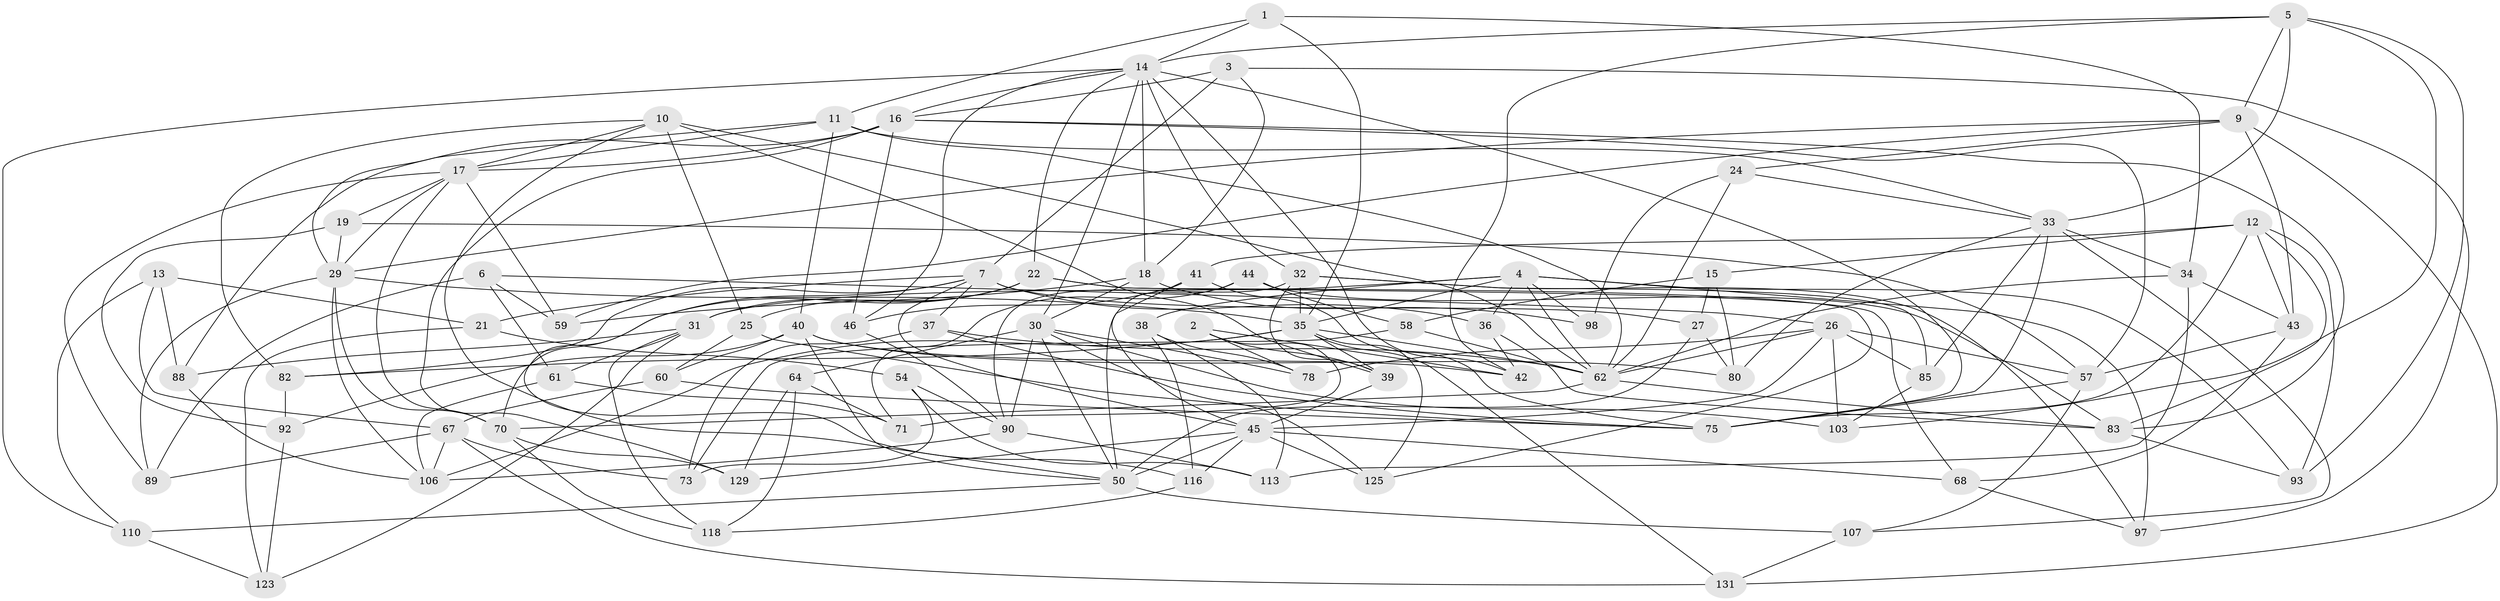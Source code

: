// original degree distribution, {4: 1.0}
// Generated by graph-tools (version 1.1) at 2025/20/03/04/25 18:20:27]
// undirected, 80 vertices, 209 edges
graph export_dot {
graph [start="1"]
  node [color=gray90,style=filled];
  1;
  2;
  3;
  4 [super="+55+8"];
  5 [super="+124"];
  6;
  7 [super="+108+115"];
  9 [super="+74"];
  10 [super="+20"];
  11 [super="+134"];
  12 [super="+96"];
  13;
  14 [super="+28+23"];
  15;
  16 [super="+111+79"];
  17 [super="+84"];
  18 [super="+51"];
  19;
  21;
  22 [super="+77"];
  24;
  25;
  26 [super="+101+76"];
  27;
  29 [super="+99+94"];
  30 [super="+104+86"];
  31 [super="+114"];
  32 [super="+119"];
  33 [super="+105"];
  34 [super="+49"];
  35 [super="+72+47"];
  36;
  37;
  38;
  39 [super="+112"];
  40 [super="+65"];
  41;
  42 [super="+117"];
  43 [super="+100"];
  44;
  45 [super="+91+109+66"];
  46;
  50 [super="+52+53"];
  54;
  57 [super="+126"];
  58;
  59;
  60;
  61;
  62 [super="+63+69"];
  64;
  67 [super="+95"];
  68;
  70 [super="+122"];
  71;
  73;
  75 [super="+102"];
  78;
  80;
  82;
  83 [super="+132"];
  85;
  88;
  89;
  90 [super="+121"];
  92;
  93;
  97;
  98;
  103;
  106 [super="+120"];
  107;
  110;
  113;
  116;
  118;
  123;
  125;
  129;
  131;
  1 -- 34;
  1 -- 11;
  1 -- 14;
  1 -- 35;
  2 -- 78;
  2 -- 71;
  2 -- 42;
  2 -- 39;
  3 -- 97;
  3 -- 7;
  3 -- 18;
  3 -- 16;
  4 -- 36;
  4 -- 97;
  4 -- 93;
  4 -- 38;
  4 -- 98;
  4 -- 35;
  4 -- 31;
  4 -- 62;
  5 -- 103;
  5 -- 33;
  5 -- 14;
  5 -- 9;
  5 -- 42;
  5 -- 93;
  6 -- 61;
  6 -- 89;
  6 -- 59;
  6 -- 26;
  7 -- 116;
  7 -- 36;
  7 -- 27;
  7 -- 21;
  7 -- 82;
  7 -- 45;
  7 -- 37;
  9 -- 59;
  9 -- 24;
  9 -- 43;
  9 -- 131;
  9 -- 29;
  10 -- 50;
  10 -- 25;
  10 -- 17;
  10 -- 82;
  10 -- 39;
  10 -- 62;
  11 -- 33;
  11 -- 29;
  11 -- 40;
  11 -- 17;
  11 -- 62;
  12 -- 15;
  12 -- 41;
  12 -- 75;
  12 -- 43;
  12 -- 93;
  12 -- 83;
  13 -- 88;
  13 -- 110;
  13 -- 21;
  13 -- 67;
  14 -- 110;
  14 -- 18;
  14 -- 75;
  14 -- 22;
  14 -- 30;
  14 -- 46;
  14 -- 42 [weight=2];
  14 -- 16;
  14 -- 32;
  15 -- 27;
  15 -- 80;
  15 -- 58;
  16 -- 88;
  16 -- 17;
  16 -- 57;
  16 -- 83;
  16 -- 46;
  16 -- 129;
  17 -- 70;
  17 -- 29;
  17 -- 89;
  17 -- 19;
  17 -- 59;
  18 -- 98 [weight=2];
  18 -- 59;
  18 -- 30;
  19 -- 29;
  19 -- 57;
  19 -- 92;
  21 -- 123;
  21 -- 54;
  22 -- 31;
  22 -- 25;
  22 -- 68;
  22 -- 125;
  22 -- 70;
  24 -- 98;
  24 -- 62;
  24 -- 33;
  25 -- 60;
  25 -- 75;
  26 -- 78;
  26 -- 45;
  26 -- 85;
  26 -- 57;
  26 -- 103;
  26 -- 62 [weight=2];
  27 -- 80;
  27 -- 50;
  29 -- 89;
  29 -- 70;
  29 -- 106;
  29 -- 35;
  30 -- 50;
  30 -- 64;
  30 -- 78;
  30 -- 103;
  30 -- 125;
  30 -- 90;
  31 -- 61;
  31 -- 123;
  31 -- 88;
  31 -- 118;
  32 -- 39;
  32 -- 85;
  32 -- 35;
  32 -- 97;
  32 -- 90;
  33 -- 85;
  33 -- 80;
  33 -- 34;
  33 -- 107;
  33 -- 75;
  34 -- 113;
  34 -- 43 [weight=2];
  34 -- 62;
  35 -- 39;
  35 -- 82;
  35 -- 125;
  35 -- 131;
  35 -- 62;
  35 -- 106;
  36 -- 83;
  36 -- 42;
  37 -- 73;
  37 -- 75;
  37 -- 62;
  38 -- 116;
  38 -- 78;
  38 -- 113;
  39 -- 45 [weight=2];
  40 -- 92;
  40 -- 60;
  40 -- 80;
  40 -- 50;
  40 -- 42;
  41 -- 75;
  41 -- 46;
  41 -- 45;
  43 -- 68;
  43 -- 57;
  44 -- 58;
  44 -- 71;
  44 -- 83;
  44 -- 50;
  45 -- 129;
  45 -- 68;
  45 -- 116;
  45 -- 125;
  45 -- 50;
  46 -- 90;
  50 -- 107;
  50 -- 110;
  54 -- 113;
  54 -- 73;
  54 -- 90;
  57 -- 107;
  57 -- 75;
  58 -- 73;
  58 -- 62;
  60 -- 67;
  60 -- 75;
  61 -- 71;
  61 -- 106;
  62 -- 70;
  62 -- 83;
  64 -- 129;
  64 -- 71;
  64 -- 118;
  67 -- 89;
  67 -- 73;
  67 -- 131;
  67 -- 106;
  68 -- 97;
  70 -- 118;
  70 -- 129;
  82 -- 92;
  83 -- 93;
  85 -- 103;
  88 -- 106;
  90 -- 106;
  90 -- 113;
  92 -- 123;
  107 -- 131;
  110 -- 123;
  116 -- 118;
}
